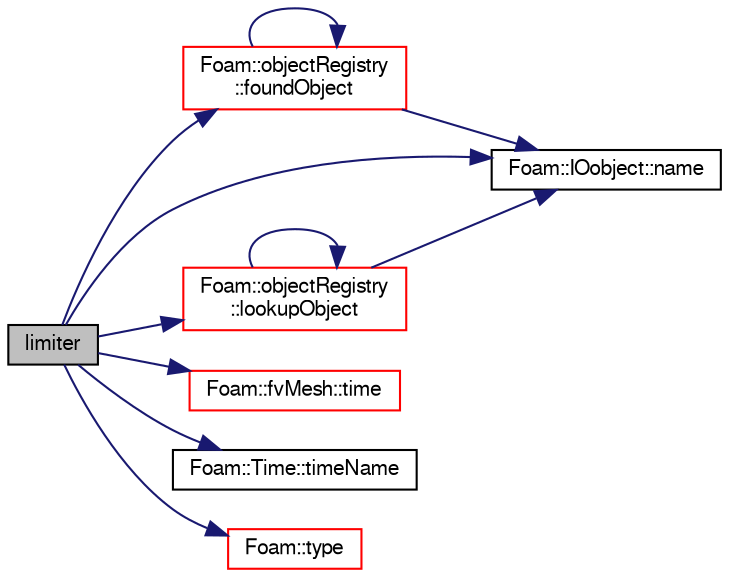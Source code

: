 digraph "limiter"
{
  bgcolor="transparent";
  edge [fontname="FreeSans",fontsize="10",labelfontname="FreeSans",labelfontsize="10"];
  node [fontname="FreeSans",fontsize="10",shape=record];
  rankdir="LR";
  Node73 [label="limiter",height=0.2,width=0.4,color="black", fillcolor="grey75", style="filled", fontcolor="black"];
  Node73 -> Node74 [color="midnightblue",fontsize="10",style="solid",fontname="FreeSans"];
  Node74 [label="Foam::objectRegistry\l::foundObject",height=0.2,width=0.4,color="red",URL="$a26326.html#afb1fd730975d12fa5bcd4252fbf2b92c",tooltip="Is the named Type found? "];
  Node74 -> Node74 [color="midnightblue",fontsize="10",style="solid",fontname="FreeSans"];
  Node74 -> Node84 [color="midnightblue",fontsize="10",style="solid",fontname="FreeSans"];
  Node84 [label="Foam::IOobject::name",height=0.2,width=0.4,color="black",URL="$a26142.html#acc80e00a8ac919288fb55bd14cc88bf6",tooltip="Return name. "];
  Node73 -> Node85 [color="midnightblue",fontsize="10",style="solid",fontname="FreeSans"];
  Node85 [label="Foam::objectRegistry\l::lookupObject",height=0.2,width=0.4,color="red",URL="$a26326.html#a8b49296f8410366342c524250612c2aa",tooltip="Lookup and return the object of the given Type. "];
  Node85 -> Node84 [color="midnightblue",fontsize="10",style="solid",fontname="FreeSans"];
  Node85 -> Node85 [color="midnightblue",fontsize="10",style="solid",fontname="FreeSans"];
  Node73 -> Node84 [color="midnightblue",fontsize="10",style="solid",fontname="FreeSans"];
  Node73 -> Node129 [color="midnightblue",fontsize="10",style="solid",fontname="FreeSans"];
  Node129 [label="Foam::fvMesh::time",height=0.2,width=0.4,color="red",URL="$a22766.html#a0d94096809fe3376b29a2a29ca11bb18",tooltip="Return the top-level database. "];
  Node73 -> Node131 [color="midnightblue",fontsize="10",style="solid",fontname="FreeSans"];
  Node131 [label="Foam::Time::timeName",height=0.2,width=0.4,color="black",URL="$a26350.html#ad9d86fef6eca18797c786726cf925179",tooltip="Return time name of given scalar time. "];
  Node73 -> Node132 [color="midnightblue",fontsize="10",style="solid",fontname="FreeSans"];
  Node132 [label="Foam::type",height=0.2,width=0.4,color="red",URL="$a21124.html#aec48583af672626378f501eb9fc32cd1",tooltip="Return the file type: DIRECTORY or FILE. "];
}
